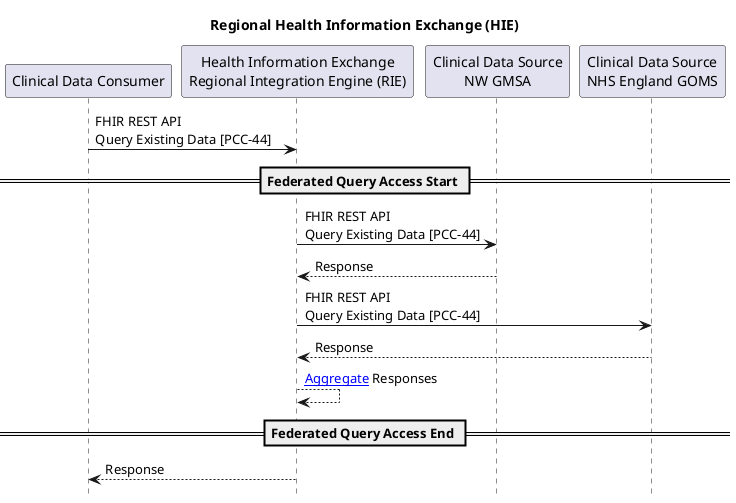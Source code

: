   @startuml

  skinparam svgDimensionStyle false

  title "Regional Health Information Exchange (HIE)"

  hide footbox

  participant "Clinical Data Consumer" as DocumentConsumer

  participant "Health Information Exchange\nRegional Integration Engine (RIE)" as RIE

  participant "Clinical Data Source\nNW GMSA" as CDR1

  participant "Clinical Data Source\nNHS England GOMS" as CDR2

  DocumentConsumer -> RIE : FHIR REST API\nQuery Existing Data [PCC-44]

== Federated Query Access Start ==

  RIE -> CDR1 : FHIR REST API\nQuery Existing Data [PCC-44]
  CDR1 --> RIE: Response

  RIE -> CDR2 : FHIR REST API\nQuery Existing Data [PCC-44]
  CDR2 --> RIE: Response

  RIE --> RIE: [[https://www.enterpriseintegrationpatterns.com/patterns/messaging/Aggregator.html Aggregate]] Responses
== Federated Query Access End ==

  RIE --> DocumentConsumer: Response

  @enduml
